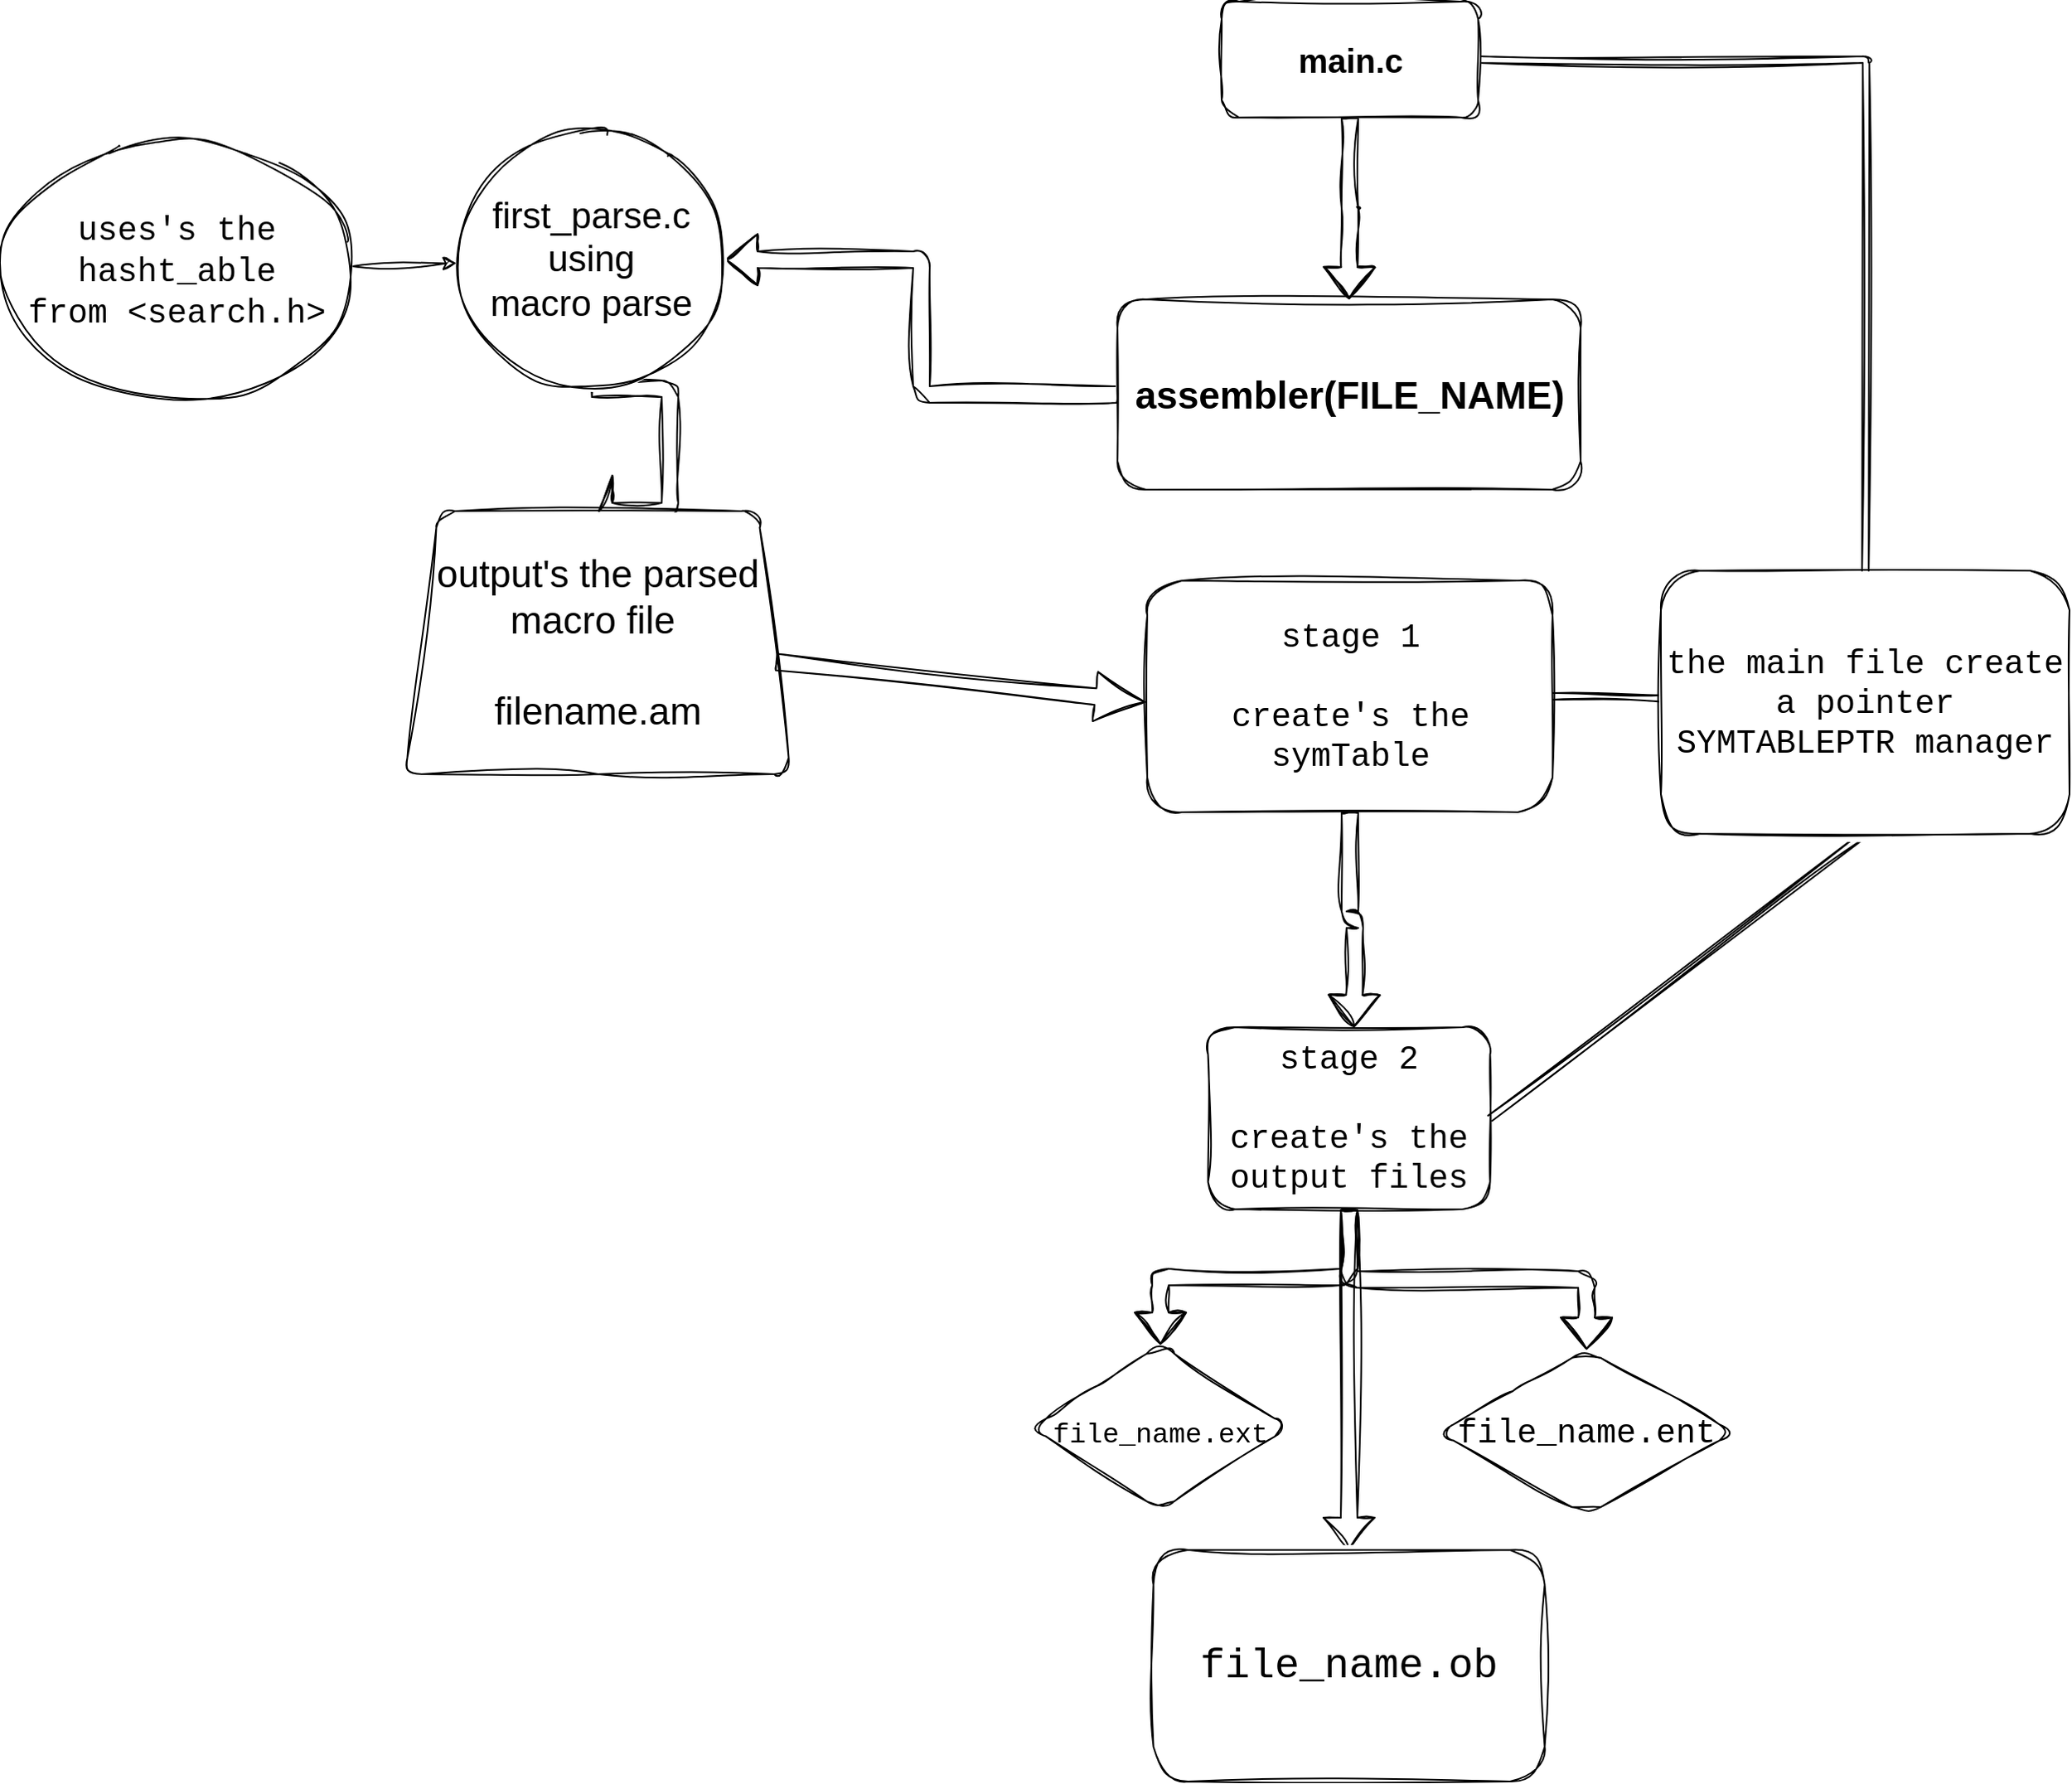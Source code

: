 <mxfile>
    <diagram id="Txf6zwCkLdo3KUsWHEu3" name="Page-1">
        <mxGraphModel dx="2804" dy="2010" grid="0" gridSize="10" guides="1" tooltips="1" connect="1" arrows="1" fold="1" page="1" pageScale="1" pageWidth="1700" pageHeight="1100" math="1" shadow="0">
            <root>
                <mxCell id="0"/>
                <mxCell id="1" parent="0"/>
                <mxCell id="5" value="" style="edgeStyle=orthogonalEdgeStyle;shape=flexArrow;html=1;fontFamily=Courier New;fontSize=20;sketch=1;curveFitting=1;jiggle=2;" parent="1" source="2" target="4" edge="1">
                    <mxGeometry relative="1" as="geometry"/>
                </mxCell>
                <mxCell id="42" style="edgeStyle=none;shape=link;hachureGap=4;html=1;fontFamily=Courier New;fontSize=16;exitX=1;exitY=0.5;exitDx=0;exitDy=0;sketch=1;curveFitting=1;jiggle=2;" parent="1" source="2" target="41" edge="1">
                    <mxGeometry relative="1" as="geometry">
                        <Array as="points">
                            <mxPoint x="1157" y="39"/>
                        </Array>
                    </mxGeometry>
                </mxCell>
                <mxCell id="2" value="&lt;font style=&quot;font-size: 20px;&quot;&gt;&lt;b&gt;main.c&lt;/b&gt;&lt;/font&gt;" style="whiteSpace=wrap;html=1;rounded=1;sketch=1;curveFitting=1;jiggle=2;" parent="1" vertex="1">
                    <mxGeometry x="767.5" y="4" width="155" height="70" as="geometry"/>
                </mxCell>
                <mxCell id="9" value="" style="edgeStyle=orthogonalEdgeStyle;shape=flexArrow;html=1;fontFamily=Courier New;fontSize=20;sketch=1;curveFitting=1;jiggle=2;" parent="1" source="4" target="8" edge="1">
                    <mxGeometry relative="1" as="geometry"/>
                </mxCell>
                <mxCell id="4" value="&lt;b&gt;&lt;font style=&quot;font-size: 23px;&quot;&gt;assembler(FILE_NAME)&lt;/font&gt;&lt;/b&gt;" style="whiteSpace=wrap;html=1;rounded=1;sketch=1;curveFitting=1;jiggle=2;" parent="1" vertex="1">
                    <mxGeometry x="704.5" y="184" width="280" height="115" as="geometry"/>
                </mxCell>
                <mxCell id="11" value="" style="edgeStyle=orthogonalEdgeStyle;shape=flexArrow;html=1;fontFamily=Courier New;fontSize=20;sketch=1;curveFitting=1;jiggle=2;exitX=0.5;exitY=1;exitDx=0;exitDy=0;endWidth=32;endSize=2.38;entryX=0.5;entryY=0;entryDx=0;entryDy=0;" parent="1" source="8" target="10" edge="1">
                    <mxGeometry relative="1" as="geometry">
                        <mxPoint x="441.263" y="356" as="targetPoint"/>
                        <Array as="points">
                            <mxPoint x="434" y="238"/>
                            <mxPoint x="434" y="312"/>
                        </Array>
                    </mxGeometry>
                </mxCell>
                <mxCell id="8" value="&lt;font style=&quot;font-size: 22px;&quot;&gt;first_parse.c&lt;br&gt;using&lt;br&gt;macro parse&lt;/font&gt;" style="ellipse;whiteSpace=wrap;html=1;rounded=1;sketch=1;curveFitting=1;jiggle=2;" parent="1" vertex="1">
                    <mxGeometry x="305" y="82" width="162.5" height="156" as="geometry"/>
                </mxCell>
                <mxCell id="40" style="edgeStyle=none;hachureGap=4;html=1;entryX=-0.006;entryY=0.524;entryDx=0;entryDy=0;entryPerimeter=0;fontFamily=Courier New;fontSize=16;shape=arrow;sketch=1;curveFitting=1;jiggle=2;" parent="1" source="10" target="13" edge="1">
                    <mxGeometry relative="1" as="geometry"/>
                </mxCell>
                <mxCell id="10" value="&lt;font style=&quot;font-size: 23px;&quot;&gt;output's the parsed macro file&amp;nbsp;&lt;br&gt;&lt;br&gt;filename.am&lt;/font&gt;" style="shape=trapezoid;perimeter=trapezoidPerimeter;whiteSpace=wrap;html=1;fixedSize=1;rounded=1;sketch=1;curveFitting=1;jiggle=2;" parent="1" vertex="1">
                    <mxGeometry x="274" y="312" width="233" height="159" as="geometry"/>
                </mxCell>
                <mxCell id="15" style="edgeStyle=orthogonalEdgeStyle;shape=flexArrow;html=1;fontFamily=Courier New;fontSize=20;sketch=1;curveFitting=1;jiggle=2;" parent="1" source="13" edge="1">
                    <mxGeometry relative="1" as="geometry">
                        <mxPoint x="847.5" y="624" as="targetPoint"/>
                    </mxGeometry>
                </mxCell>
                <mxCell id="13" value="stage 1&lt;br&gt;&lt;br&gt;create's the symTable" style="whiteSpace=wrap;html=1;fontFamily=Courier New;fontSize=20;rounded=1;sketch=1;curveFitting=1;jiggle=2;" parent="1" vertex="1">
                    <mxGeometry x="722.5" y="354" width="245" height="140" as="geometry"/>
                </mxCell>
                <mxCell id="23" value="" style="edgeStyle=orthogonalEdgeStyle;shape=flexArrow;html=1;fontFamily=Courier New;fontSize=20;sketch=1;curveFitting=1;jiggle=2;" parent="1" source="16" target="22" edge="1">
                    <mxGeometry relative="1" as="geometry"/>
                </mxCell>
                <mxCell id="26" value="" style="edgeStyle=orthogonalEdgeStyle;shape=flexArrow;html=1;fontFamily=Courier New;fontSize=12;sketch=1;curveFitting=1;jiggle=2;" parent="1" source="16" target="25" edge="1">
                    <mxGeometry relative="1" as="geometry"/>
                </mxCell>
                <mxCell id="29" value="" style="edgeStyle=orthogonalEdgeStyle;shape=flexArrow;html=1;fontFamily=Courier New;fontSize=12;sketch=1;curveFitting=1;jiggle=2;" parent="1" source="16" target="28" edge="1">
                    <mxGeometry relative="1" as="geometry"/>
                </mxCell>
                <mxCell id="16" value="stage 2&lt;br&gt;&lt;br&gt;create's the output files" style="whiteSpace=wrap;html=1;fontFamily=Courier New;fontSize=20;rounded=1;sketch=1;curveFitting=1;jiggle=2;" parent="1" vertex="1">
                    <mxGeometry x="759.25" y="624" width="170.5" height="110" as="geometry"/>
                </mxCell>
                <mxCell id="22" value="&lt;font style=&quot;font-size: 25px;&quot;&gt;file_name.ob&lt;/font&gt;" style="rectangle;whiteSpace=wrap;html=1;fontSize=20;fontFamily=Courier New;rounded=1;sketch=1;curveFitting=1;jiggle=2;" parent="1" vertex="1">
                    <mxGeometry x="726.25" y="940" width="236.5" height="140" as="geometry"/>
                </mxCell>
                <mxCell id="25" value="&lt;sub&gt;file_name.ext&lt;/sub&gt;" style="rhombus;whiteSpace=wrap;html=1;fontSize=20;fontFamily=Courier New;rounded=1;sketch=1;curveFitting=1;jiggle=2;" parent="1" vertex="1">
                    <mxGeometry x="653" y="816" width="155" height="100" as="geometry"/>
                </mxCell>
                <mxCell id="28" value="file_name.ent" style="rhombus;whiteSpace=wrap;html=1;fontSize=20;fontFamily=Courier New;rounded=1;sketch=1;curveFitting=1;jiggle=2;" parent="1" vertex="1">
                    <mxGeometry x="899" y="819" width="178" height="100" as="geometry"/>
                </mxCell>
                <mxCell id="36" value="" style="edgeStyle=none;hachureGap=4;html=1;fontFamily=Courier New;fontSize=16;sketch=1;curveFitting=1;jiggle=2;" parent="1" source="35" target="8" edge="1">
                    <mxGeometry relative="1" as="geometry"/>
                </mxCell>
                <mxCell id="35" value="&lt;font face=&quot;Courier New&quot;&gt;uses's the hasht_able&lt;br&gt;from &amp;lt;search.h&amp;gt;&lt;br&gt;&lt;/font&gt;" style="ellipse;whiteSpace=wrap;html=1;hachureGap=4;fontFamily=Architects Daughter;fontSource=https%3A%2F%2Ffonts.googleapis.com%2Fcss%3Ffamily%3DArchitects%2BDaughter;fontSize=20;rounded=1;sketch=1;curveFitting=1;jiggle=2;" parent="1" vertex="1">
                    <mxGeometry x="30" y="87.5" width="212" height="158" as="geometry"/>
                </mxCell>
                <mxCell id="43" style="edgeStyle=none;shape=link;hachureGap=4;html=1;entryX=1;entryY=0.5;entryDx=0;entryDy=0;fontFamily=Courier New;fontSize=16;sketch=1;curveFitting=1;jiggle=2;" parent="1" source="41" target="13" edge="1">
                    <mxGeometry relative="1" as="geometry">
                        <Array as="points"/>
                    </mxGeometry>
                </mxCell>
                <mxCell id="44" style="edgeStyle=none;shape=link;hachureGap=4;html=1;entryX=1;entryY=0.5;entryDx=0;entryDy=0;fontFamily=Courier New;fontSize=16;exitX=0.5;exitY=1;exitDx=0;exitDy=0;sketch=1;curveFitting=1;jiggle=2;" parent="1" source="41" target="16" edge="1">
                    <mxGeometry relative="1" as="geometry">
                        <mxPoint x="1234" y="207" as="sourcePoint"/>
                    </mxGeometry>
                </mxCell>
                <mxCell id="41" value="the main file create a pointer &lt;br&gt;SYMTABLEPTR manager" style="whiteSpace=wrap;html=1;hachureGap=4;fontFamily=Courier New;fontSize=20;rounded=1;sketch=1;curveFitting=1;jiggle=2;" parent="1" vertex="1">
                    <mxGeometry x="1033" y="348" width="247" height="159" as="geometry"/>
                </mxCell>
            </root>
        </mxGraphModel>
    </diagram>
</mxfile>